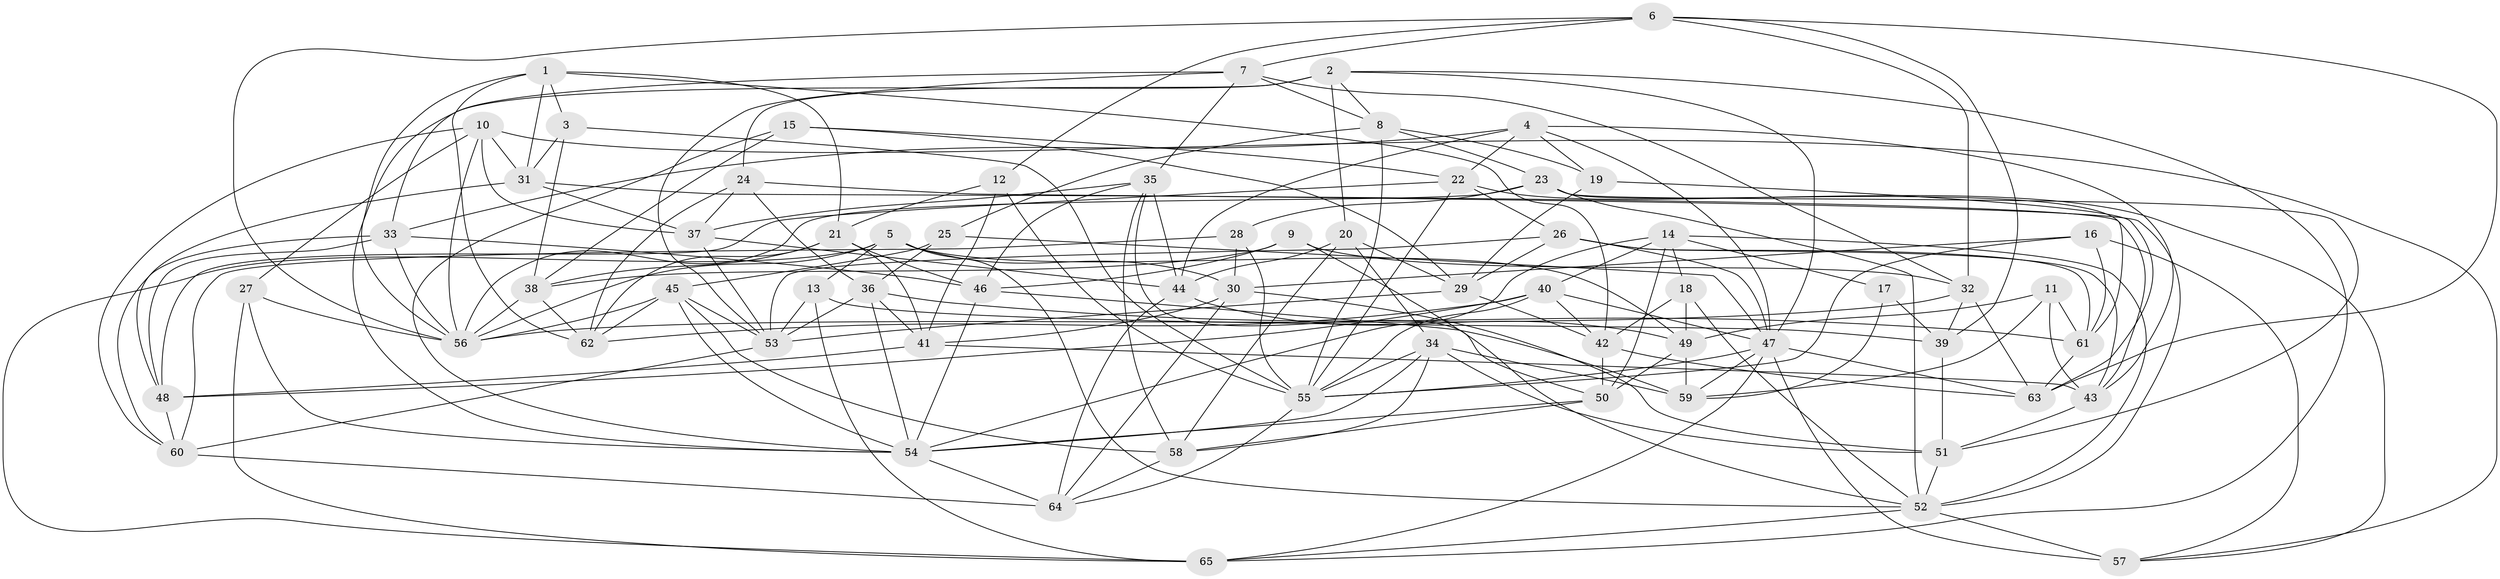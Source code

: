 // original degree distribution, {4: 1.0}
// Generated by graph-tools (version 1.1) at 2025/26/03/09/25 03:26:56]
// undirected, 65 vertices, 190 edges
graph export_dot {
graph [start="1"]
  node [color=gray90,style=filled];
  1;
  2;
  3;
  4;
  5;
  6;
  7;
  8;
  9;
  10;
  11;
  12;
  13;
  14;
  15;
  16;
  17;
  18;
  19;
  20;
  21;
  22;
  23;
  24;
  25;
  26;
  27;
  28;
  29;
  30;
  31;
  32;
  33;
  34;
  35;
  36;
  37;
  38;
  39;
  40;
  41;
  42;
  43;
  44;
  45;
  46;
  47;
  48;
  49;
  50;
  51;
  52;
  53;
  54;
  55;
  56;
  57;
  58;
  59;
  60;
  61;
  62;
  63;
  64;
  65;
  1 -- 3 [weight=1.0];
  1 -- 21 [weight=1.0];
  1 -- 31 [weight=1.0];
  1 -- 42 [weight=1.0];
  1 -- 56 [weight=1.0];
  1 -- 62 [weight=1.0];
  2 -- 8 [weight=1.0];
  2 -- 20 [weight=2.0];
  2 -- 24 [weight=2.0];
  2 -- 47 [weight=1.0];
  2 -- 54 [weight=1.0];
  2 -- 65 [weight=1.0];
  3 -- 31 [weight=1.0];
  3 -- 38 [weight=1.0];
  3 -- 55 [weight=1.0];
  4 -- 19 [weight=1.0];
  4 -- 22 [weight=1.0];
  4 -- 33 [weight=1.0];
  4 -- 43 [weight=1.0];
  4 -- 44 [weight=1.0];
  4 -- 47 [weight=1.0];
  5 -- 13 [weight=1.0];
  5 -- 30 [weight=1.0];
  5 -- 49 [weight=1.0];
  5 -- 52 [weight=1.0];
  5 -- 56 [weight=1.0];
  5 -- 65 [weight=1.0];
  6 -- 7 [weight=1.0];
  6 -- 12 [weight=1.0];
  6 -- 32 [weight=1.0];
  6 -- 39 [weight=1.0];
  6 -- 56 [weight=1.0];
  6 -- 63 [weight=1.0];
  7 -- 8 [weight=1.0];
  7 -- 32 [weight=1.0];
  7 -- 33 [weight=1.0];
  7 -- 35 [weight=1.0];
  7 -- 53 [weight=1.0];
  8 -- 19 [weight=1.0];
  8 -- 23 [weight=1.0];
  8 -- 25 [weight=1.0];
  8 -- 55 [weight=1.0];
  9 -- 32 [weight=1.0];
  9 -- 38 [weight=1.0];
  9 -- 46 [weight=1.0];
  9 -- 52 [weight=1.0];
  10 -- 27 [weight=1.0];
  10 -- 31 [weight=1.0];
  10 -- 37 [weight=1.0];
  10 -- 56 [weight=1.0];
  10 -- 57 [weight=1.0];
  10 -- 60 [weight=1.0];
  11 -- 43 [weight=1.0];
  11 -- 49 [weight=1.0];
  11 -- 59 [weight=1.0];
  11 -- 61 [weight=1.0];
  12 -- 21 [weight=1.0];
  12 -- 41 [weight=1.0];
  12 -- 55 [weight=1.0];
  13 -- 39 [weight=1.0];
  13 -- 53 [weight=1.0];
  13 -- 65 [weight=1.0];
  14 -- 17 [weight=1.0];
  14 -- 18 [weight=1.0];
  14 -- 40 [weight=1.0];
  14 -- 50 [weight=1.0];
  14 -- 52 [weight=1.0];
  14 -- 54 [weight=1.0];
  15 -- 22 [weight=1.0];
  15 -- 29 [weight=1.0];
  15 -- 38 [weight=1.0];
  15 -- 54 [weight=1.0];
  16 -- 30 [weight=1.0];
  16 -- 55 [weight=1.0];
  16 -- 57 [weight=1.0];
  16 -- 61 [weight=1.0];
  17 -- 39 [weight=2.0];
  17 -- 59 [weight=1.0];
  18 -- 42 [weight=1.0];
  18 -- 49 [weight=1.0];
  18 -- 52 [weight=1.0];
  19 -- 29 [weight=1.0];
  19 -- 63 [weight=1.0];
  20 -- 29 [weight=1.0];
  20 -- 34 [weight=1.0];
  20 -- 44 [weight=1.0];
  20 -- 58 [weight=1.0];
  21 -- 38 [weight=1.0];
  21 -- 41 [weight=1.0];
  21 -- 46 [weight=1.0];
  21 -- 62 [weight=1.0];
  22 -- 26 [weight=1.0];
  22 -- 48 [weight=1.0];
  22 -- 55 [weight=1.0];
  22 -- 57 [weight=1.0];
  23 -- 28 [weight=1.0];
  23 -- 51 [weight=1.0];
  23 -- 52 [weight=1.0];
  23 -- 56 [weight=1.0];
  23 -- 61 [weight=1.0];
  24 -- 36 [weight=1.0];
  24 -- 37 [weight=1.0];
  24 -- 52 [weight=1.0];
  24 -- 62 [weight=1.0];
  25 -- 36 [weight=1.0];
  25 -- 45 [weight=1.0];
  25 -- 47 [weight=1.0];
  26 -- 29 [weight=1.0];
  26 -- 43 [weight=1.0];
  26 -- 47 [weight=1.0];
  26 -- 53 [weight=1.0];
  26 -- 61 [weight=1.0];
  27 -- 54 [weight=1.0];
  27 -- 56 [weight=1.0];
  27 -- 65 [weight=1.0];
  28 -- 30 [weight=1.0];
  28 -- 55 [weight=1.0];
  28 -- 60 [weight=1.0];
  29 -- 42 [weight=1.0];
  29 -- 53 [weight=1.0];
  30 -- 41 [weight=1.0];
  30 -- 51 [weight=1.0];
  30 -- 64 [weight=1.0];
  31 -- 37 [weight=1.0];
  31 -- 43 [weight=1.0];
  31 -- 48 [weight=1.0];
  32 -- 39 [weight=1.0];
  32 -- 56 [weight=1.0];
  32 -- 63 [weight=1.0];
  33 -- 46 [weight=1.0];
  33 -- 48 [weight=1.0];
  33 -- 56 [weight=1.0];
  33 -- 60 [weight=1.0];
  34 -- 51 [weight=1.0];
  34 -- 54 [weight=1.0];
  34 -- 55 [weight=1.0];
  34 -- 58 [weight=1.0];
  34 -- 59 [weight=1.0];
  35 -- 37 [weight=1.0];
  35 -- 44 [weight=1.0];
  35 -- 46 [weight=1.0];
  35 -- 50 [weight=1.0];
  35 -- 58 [weight=1.0];
  36 -- 41 [weight=1.0];
  36 -- 53 [weight=1.0];
  36 -- 54 [weight=1.0];
  36 -- 61 [weight=1.0];
  37 -- 44 [weight=1.0];
  37 -- 53 [weight=1.0];
  38 -- 56 [weight=1.0];
  38 -- 62 [weight=1.0];
  39 -- 51 [weight=1.0];
  40 -- 42 [weight=1.0];
  40 -- 47 [weight=1.0];
  40 -- 48 [weight=1.0];
  40 -- 55 [weight=1.0];
  40 -- 62 [weight=1.0];
  41 -- 43 [weight=1.0];
  41 -- 48 [weight=1.0];
  42 -- 50 [weight=1.0];
  42 -- 63 [weight=1.0];
  43 -- 51 [weight=1.0];
  44 -- 49 [weight=1.0];
  44 -- 64 [weight=1.0];
  45 -- 53 [weight=1.0];
  45 -- 54 [weight=1.0];
  45 -- 56 [weight=1.0];
  45 -- 58 [weight=1.0];
  45 -- 62 [weight=1.0];
  46 -- 54 [weight=1.0];
  46 -- 59 [weight=1.0];
  47 -- 55 [weight=1.0];
  47 -- 57 [weight=1.0];
  47 -- 59 [weight=1.0];
  47 -- 63 [weight=1.0];
  47 -- 65 [weight=1.0];
  48 -- 60 [weight=1.0];
  49 -- 50 [weight=1.0];
  49 -- 59 [weight=1.0];
  50 -- 54 [weight=1.0];
  50 -- 58 [weight=1.0];
  51 -- 52 [weight=1.0];
  52 -- 57 [weight=2.0];
  52 -- 65 [weight=1.0];
  53 -- 60 [weight=1.0];
  54 -- 64 [weight=1.0];
  55 -- 64 [weight=1.0];
  58 -- 64 [weight=1.0];
  60 -- 64 [weight=1.0];
  61 -- 63 [weight=1.0];
}
